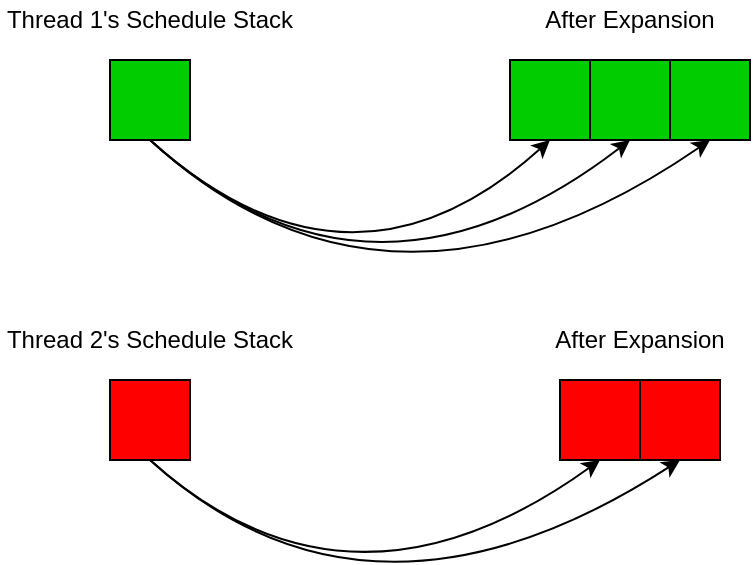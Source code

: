 <mxfile version="14.9.2" type="device"><diagram id="aU460pDSYPbogb3Fky-C" name="Page-1"><mxGraphModel dx="1394" dy="730" grid="1" gridSize="10" guides="1" tooltips="1" connect="1" arrows="1" fold="1" page="1" pageScale="1" pageWidth="850" pageHeight="1100" math="0" shadow="0"><root><mxCell id="0"/><mxCell id="1" parent="0"/><mxCell id="oeZQ5z1YvrQG4BNugUac-1" value="" style="whiteSpace=wrap;html=1;aspect=fixed;fillColor=#00CC00;" vertex="1" parent="1"><mxGeometry x="160" y="160" width="40" height="40" as="geometry"/></mxCell><mxCell id="oeZQ5z1YvrQG4BNugUac-4" value="" style="whiteSpace=wrap;html=1;aspect=fixed;fillColor=#00CC00;" vertex="1" parent="1"><mxGeometry x="360" y="160" width="40" height="40" as="geometry"/></mxCell><mxCell id="oeZQ5z1YvrQG4BNugUac-5" value="" style="whiteSpace=wrap;html=1;aspect=fixed;fillColor=#00CC00;" vertex="1" parent="1"><mxGeometry x="400" y="160" width="40" height="40" as="geometry"/></mxCell><mxCell id="oeZQ5z1YvrQG4BNugUac-6" value="" style="whiteSpace=wrap;html=1;aspect=fixed;fillColor=#00CC00;" vertex="1" parent="1"><mxGeometry x="440" y="160" width="40" height="40" as="geometry"/></mxCell><mxCell id="oeZQ5z1YvrQG4BNugUac-9" value="After Expansion" style="text;html=1;strokeColor=none;fillColor=none;align=center;verticalAlign=middle;whiteSpace=wrap;rounded=0;" vertex="1" parent="1"><mxGeometry x="375" y="130" width="90" height="20" as="geometry"/></mxCell><mxCell id="oeZQ5z1YvrQG4BNugUac-10" value="Thread 1's Schedule Stack" style="text;html=1;strokeColor=none;fillColor=none;align=center;verticalAlign=middle;whiteSpace=wrap;rounded=0;" vertex="1" parent="1"><mxGeometry x="105" y="130" width="150" height="20" as="geometry"/></mxCell><mxCell id="oeZQ5z1YvrQG4BNugUac-14" value="" style="endArrow=classic;html=1;exitX=0.5;exitY=1;exitDx=0;exitDy=0;entryX=0.5;entryY=1;entryDx=0;entryDy=0;curved=1;" edge="1" parent="1" source="oeZQ5z1YvrQG4BNugUac-1" target="oeZQ5z1YvrQG4BNugUac-4"><mxGeometry width="50" height="50" relative="1" as="geometry"><mxPoint x="350" y="400" as="sourcePoint"/><mxPoint x="400" y="350" as="targetPoint"/><Array as="points"><mxPoint x="280" y="290"/></Array></mxGeometry></mxCell><mxCell id="oeZQ5z1YvrQG4BNugUac-15" value="" style="endArrow=classic;html=1;exitX=0.5;exitY=1;exitDx=0;exitDy=0;entryX=0.5;entryY=1;entryDx=0;entryDy=0;curved=1;" edge="1" parent="1" source="oeZQ5z1YvrQG4BNugUac-1" target="oeZQ5z1YvrQG4BNugUac-5"><mxGeometry width="50" height="50" relative="1" as="geometry"><mxPoint x="190" y="210" as="sourcePoint"/><mxPoint x="390" y="210" as="targetPoint"/><Array as="points"><mxPoint x="290" y="300"/></Array></mxGeometry></mxCell><mxCell id="oeZQ5z1YvrQG4BNugUac-16" value="" style="endArrow=classic;html=1;exitX=0.5;exitY=1;exitDx=0;exitDy=0;entryX=0.5;entryY=1;entryDx=0;entryDy=0;curved=1;" edge="1" parent="1" source="oeZQ5z1YvrQG4BNugUac-1" target="oeZQ5z1YvrQG4BNugUac-6"><mxGeometry width="50" height="50" relative="1" as="geometry"><mxPoint x="200" y="220" as="sourcePoint"/><mxPoint x="400" y="220" as="targetPoint"/><Array as="points"><mxPoint x="300" y="310"/></Array></mxGeometry></mxCell><mxCell id="oeZQ5z1YvrQG4BNugUac-19" value="" style="whiteSpace=wrap;html=1;aspect=fixed;fillColor=#FF0000;" vertex="1" parent="1"><mxGeometry x="160" y="320" width="40" height="40" as="geometry"/></mxCell><mxCell id="oeZQ5z1YvrQG4BNugUac-20" value="" style="whiteSpace=wrap;html=1;aspect=fixed;fillColor=#FF0000;" vertex="1" parent="1"><mxGeometry x="385" y="320" width="40" height="40" as="geometry"/></mxCell><mxCell id="oeZQ5z1YvrQG4BNugUac-21" value="" style="whiteSpace=wrap;html=1;aspect=fixed;fillColor=#FF0000;" vertex="1" parent="1"><mxGeometry x="425" y="320" width="40" height="40" as="geometry"/></mxCell><mxCell id="oeZQ5z1YvrQG4BNugUac-23" value="After Expansion" style="text;html=1;strokeColor=none;fillColor=none;align=center;verticalAlign=middle;whiteSpace=wrap;rounded=0;" vertex="1" parent="1"><mxGeometry x="375" y="290" width="100" height="20" as="geometry"/></mxCell><mxCell id="oeZQ5z1YvrQG4BNugUac-24" value="Thread 2's Schedule Stack" style="text;html=1;strokeColor=none;fillColor=none;align=center;verticalAlign=middle;whiteSpace=wrap;rounded=0;" vertex="1" parent="1"><mxGeometry x="105" y="290" width="150" height="20" as="geometry"/></mxCell><mxCell id="oeZQ5z1YvrQG4BNugUac-25" value="" style="endArrow=classic;html=1;exitX=0.5;exitY=1;exitDx=0;exitDy=0;entryX=0.5;entryY=1;entryDx=0;entryDy=0;curved=1;" edge="1" parent="1" source="oeZQ5z1YvrQG4BNugUac-19" target="oeZQ5z1YvrQG4BNugUac-20"><mxGeometry width="50" height="50" relative="1" as="geometry"><mxPoint x="350" y="560" as="sourcePoint"/><mxPoint x="400" y="510" as="targetPoint"/><Array as="points"><mxPoint x="280" y="450"/></Array></mxGeometry></mxCell><mxCell id="oeZQ5z1YvrQG4BNugUac-26" value="" style="endArrow=classic;html=1;exitX=0.5;exitY=1;exitDx=0;exitDy=0;entryX=0.5;entryY=1;entryDx=0;entryDy=0;curved=1;" edge="1" parent="1" source="oeZQ5z1YvrQG4BNugUac-19" target="oeZQ5z1YvrQG4BNugUac-21"><mxGeometry width="50" height="50" relative="1" as="geometry"><mxPoint x="190" y="370" as="sourcePoint"/><mxPoint x="390" y="370" as="targetPoint"/><Array as="points"><mxPoint x="290" y="460"/></Array></mxGeometry></mxCell></root></mxGraphModel></diagram></mxfile>